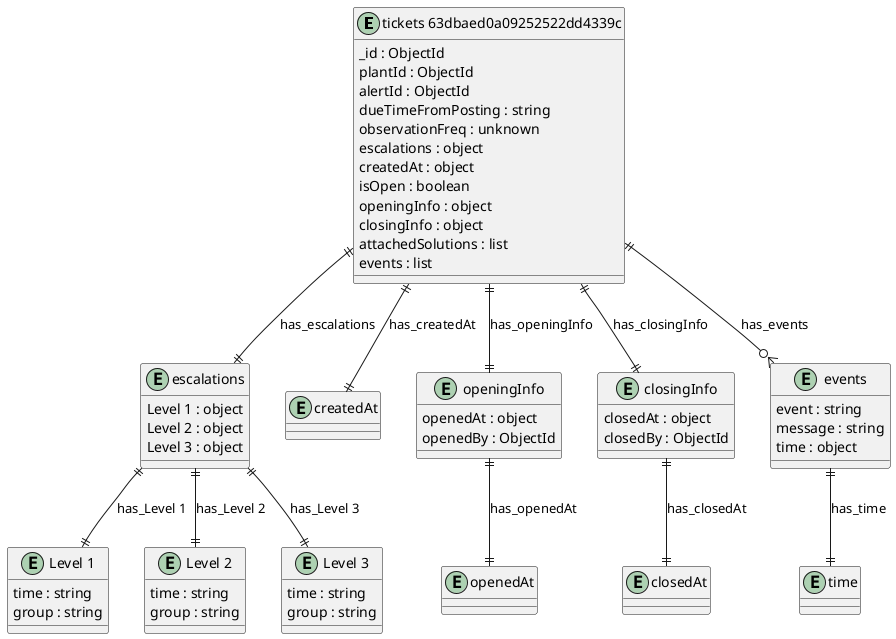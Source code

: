 @startuml tickets_63dbaed0a09252522dd4339c_Diagram

entity "tickets 63dbaed0a09252522dd4339c" as tickets_63dbaed0a09252522dd4339c {
  _id : ObjectId
  plantId : ObjectId
  alertId : ObjectId
  dueTimeFromPosting : string
  observationFreq : unknown
  escalations : object
  createdAt : object
  isOpen : boolean
  openingInfo : object
  closingInfo : object
  attachedSolutions : list
  events : list
}

entity "escalations" as escalations {
  Level 1 : object
  Level 2 : object
  Level 3 : object
}

entity "Level 1" as Level_1 {
  time : string
  group : string
}

entity "Level 2" as Level_2 {
  time : string
  group : string
}

entity "Level 3" as Level_3 {
  time : string
  group : string
}

entity "createdAt" as createdAt {
}

entity "openingInfo" as openingInfo {
  openedAt : object
  openedBy : ObjectId
}

entity "openedAt" as openedAt {
}

entity "closingInfo" as closingInfo {
  closedAt : object
  closedBy : ObjectId
}

entity "closedAt" as closedAt {
}

entity "events" as events {
  event : string
  message : string
  time : object
}

entity "time" as time {
}

' // Relationships
tickets_63dbaed0a09252522dd4339c ||--|| escalations : has_escalations
escalations ||--|| Level_1 : has_Level 1
escalations ||--|| Level_2 : has_Level 2
escalations ||--|| Level_3 : has_Level 3
tickets_63dbaed0a09252522dd4339c ||--|| createdAt : has_createdAt
tickets_63dbaed0a09252522dd4339c ||--|| openingInfo : has_openingInfo
openingInfo ||--|| openedAt : has_openedAt
tickets_63dbaed0a09252522dd4339c ||--|| closingInfo : has_closingInfo
closingInfo ||--|| closedAt : has_closedAt
tickets_63dbaed0a09252522dd4339c ||--o{ events : has_events
events ||--|| time : has_time
@enduml